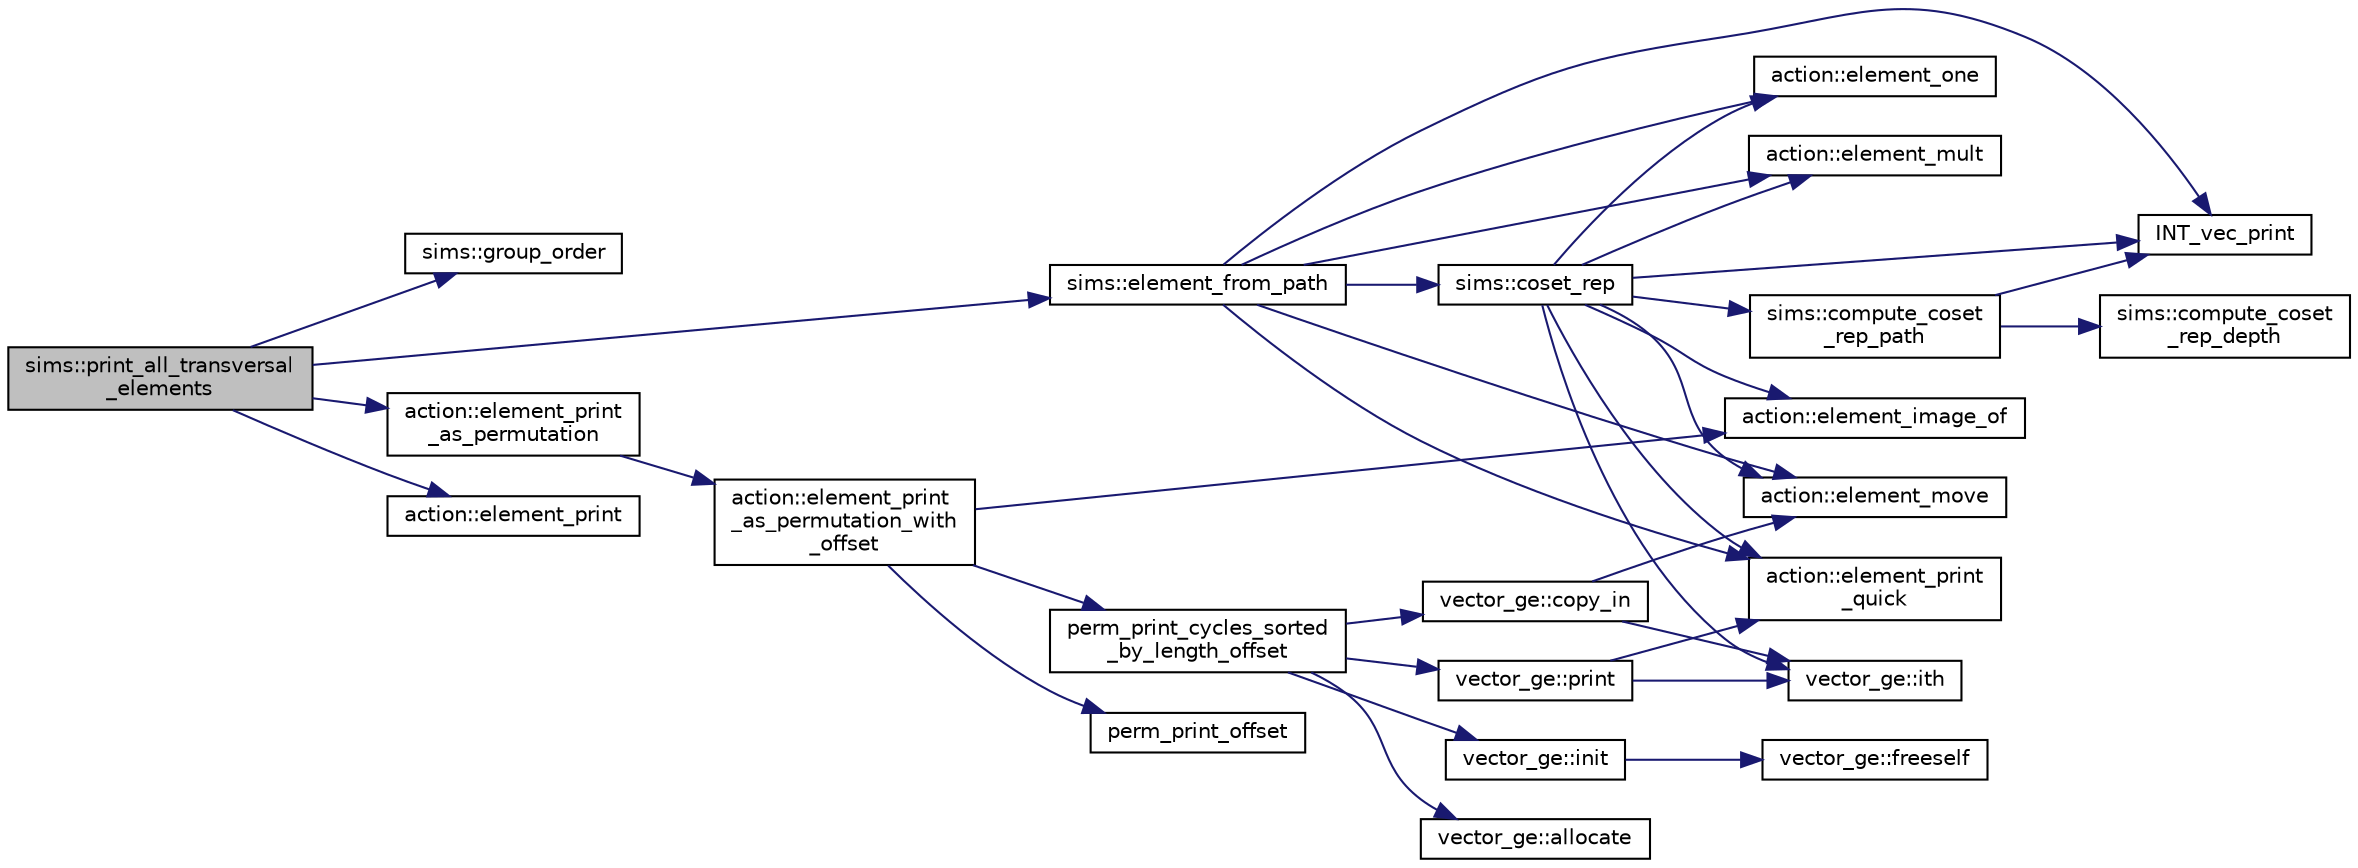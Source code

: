 digraph "sims::print_all_transversal_elements"
{
  edge [fontname="Helvetica",fontsize="10",labelfontname="Helvetica",labelfontsize="10"];
  node [fontname="Helvetica",fontsize="10",shape=record];
  rankdir="LR";
  Node8467 [label="sims::print_all_transversal\l_elements",height=0.2,width=0.4,color="black", fillcolor="grey75", style="filled", fontcolor="black"];
  Node8467 -> Node8468 [color="midnightblue",fontsize="10",style="solid",fontname="Helvetica"];
  Node8468 [label="sims::group_order",height=0.2,width=0.4,color="black", fillcolor="white", style="filled",URL="$d9/df3/classsims.html#aa442445175656570fa35febbe790efad"];
  Node8467 -> Node8469 [color="midnightblue",fontsize="10",style="solid",fontname="Helvetica"];
  Node8469 [label="sims::element_from_path",height=0.2,width=0.4,color="black", fillcolor="white", style="filled",URL="$d9/df3/classsims.html#a4a9bc25b1b8e61ba34d6d3d9f9fb8ab8"];
  Node8469 -> Node8470 [color="midnightblue",fontsize="10",style="solid",fontname="Helvetica"];
  Node8470 [label="INT_vec_print",height=0.2,width=0.4,color="black", fillcolor="white", style="filled",URL="$df/dbf/sajeeb_8_c.html#a79a5901af0b47dd0d694109543c027fe"];
  Node8469 -> Node8471 [color="midnightblue",fontsize="10",style="solid",fontname="Helvetica"];
  Node8471 [label="action::element_one",height=0.2,width=0.4,color="black", fillcolor="white", style="filled",URL="$d2/d86/classaction.html#a780a105daf04d6d1fe7e2f63b3c88e3b"];
  Node8469 -> Node8472 [color="midnightblue",fontsize="10",style="solid",fontname="Helvetica"];
  Node8472 [label="sims::coset_rep",height=0.2,width=0.4,color="black", fillcolor="white", style="filled",URL="$d9/df3/classsims.html#a3d669dba4d005cd2399388f27f44cd04"];
  Node8472 -> Node8473 [color="midnightblue",fontsize="10",style="solid",fontname="Helvetica"];
  Node8473 [label="sims::compute_coset\l_rep_path",height=0.2,width=0.4,color="black", fillcolor="white", style="filled",URL="$d9/df3/classsims.html#a22a53a24eb86dcfe54cb3588776a4d96"];
  Node8473 -> Node8474 [color="midnightblue",fontsize="10",style="solid",fontname="Helvetica"];
  Node8474 [label="sims::compute_coset\l_rep_depth",height=0.2,width=0.4,color="black", fillcolor="white", style="filled",URL="$d9/df3/classsims.html#abfeb782bd253f1df5253486afb120f6f"];
  Node8473 -> Node8470 [color="midnightblue",fontsize="10",style="solid",fontname="Helvetica"];
  Node8472 -> Node8470 [color="midnightblue",fontsize="10",style="solid",fontname="Helvetica"];
  Node8472 -> Node8471 [color="midnightblue",fontsize="10",style="solid",fontname="Helvetica"];
  Node8472 -> Node8475 [color="midnightblue",fontsize="10",style="solid",fontname="Helvetica"];
  Node8475 [label="vector_ge::ith",height=0.2,width=0.4,color="black", fillcolor="white", style="filled",URL="$d4/d6e/classvector__ge.html#a1ff002e8b746a9beb119d57dcd4a15ff"];
  Node8472 -> Node8476 [color="midnightblue",fontsize="10",style="solid",fontname="Helvetica"];
  Node8476 [label="action::element_print\l_quick",height=0.2,width=0.4,color="black", fillcolor="white", style="filled",URL="$d2/d86/classaction.html#a4844680cf6750396f76494a28655265b"];
  Node8472 -> Node8477 [color="midnightblue",fontsize="10",style="solid",fontname="Helvetica"];
  Node8477 [label="action::element_mult",height=0.2,width=0.4,color="black", fillcolor="white", style="filled",URL="$d2/d86/classaction.html#ae9e36b2cae1f0f7bd7144097fa9a34b3"];
  Node8472 -> Node8478 [color="midnightblue",fontsize="10",style="solid",fontname="Helvetica"];
  Node8478 [label="action::element_move",height=0.2,width=0.4,color="black", fillcolor="white", style="filled",URL="$d2/d86/classaction.html#a550947491bbb534d3d7951f50198a874"];
  Node8472 -> Node8479 [color="midnightblue",fontsize="10",style="solid",fontname="Helvetica"];
  Node8479 [label="action::element_image_of",height=0.2,width=0.4,color="black", fillcolor="white", style="filled",URL="$d2/d86/classaction.html#ae09559d4537a048fc860f8a74a31393d"];
  Node8469 -> Node8476 [color="midnightblue",fontsize="10",style="solid",fontname="Helvetica"];
  Node8469 -> Node8477 [color="midnightblue",fontsize="10",style="solid",fontname="Helvetica"];
  Node8469 -> Node8478 [color="midnightblue",fontsize="10",style="solid",fontname="Helvetica"];
  Node8467 -> Node8480 [color="midnightblue",fontsize="10",style="solid",fontname="Helvetica"];
  Node8480 [label="action::element_print",height=0.2,width=0.4,color="black", fillcolor="white", style="filled",URL="$d2/d86/classaction.html#ae38c3ef3c1125213733d63c6fc3c40cd"];
  Node8467 -> Node8481 [color="midnightblue",fontsize="10",style="solid",fontname="Helvetica"];
  Node8481 [label="action::element_print\l_as_permutation",height=0.2,width=0.4,color="black", fillcolor="white", style="filled",URL="$d2/d86/classaction.html#a2975618a8203187b688a67c947150bb8"];
  Node8481 -> Node8482 [color="midnightblue",fontsize="10",style="solid",fontname="Helvetica"];
  Node8482 [label="action::element_print\l_as_permutation_with\l_offset",height=0.2,width=0.4,color="black", fillcolor="white", style="filled",URL="$d2/d86/classaction.html#addd61d869434abaad431124a6d858396"];
  Node8482 -> Node8479 [color="midnightblue",fontsize="10",style="solid",fontname="Helvetica"];
  Node8482 -> Node8483 [color="midnightblue",fontsize="10",style="solid",fontname="Helvetica"];
  Node8483 [label="perm_print_offset",height=0.2,width=0.4,color="black", fillcolor="white", style="filled",URL="$d2/d7c/combinatorics_8_c.html#ab87deef2ba9e4d2ce386a19eeaffecf3"];
  Node8482 -> Node8484 [color="midnightblue",fontsize="10",style="solid",fontname="Helvetica"];
  Node8484 [label="perm_print_cycles_sorted\l_by_length_offset",height=0.2,width=0.4,color="black", fillcolor="white", style="filled",URL="$d5/d90/action__global_8_c.html#a9d1f2e34879c04dbc45d08984a8066e3"];
  Node8484 -> Node8485 [color="midnightblue",fontsize="10",style="solid",fontname="Helvetica"];
  Node8485 [label="vector_ge::init",height=0.2,width=0.4,color="black", fillcolor="white", style="filled",URL="$d4/d6e/classvector__ge.html#afe1d6befd1f1501e6be34afbaa9d30a8"];
  Node8485 -> Node8486 [color="midnightblue",fontsize="10",style="solid",fontname="Helvetica"];
  Node8486 [label="vector_ge::freeself",height=0.2,width=0.4,color="black", fillcolor="white", style="filled",URL="$d4/d6e/classvector__ge.html#aa002e4b715cc73a9b8b367d29700b452"];
  Node8484 -> Node8487 [color="midnightblue",fontsize="10",style="solid",fontname="Helvetica"];
  Node8487 [label="vector_ge::allocate",height=0.2,width=0.4,color="black", fillcolor="white", style="filled",URL="$d4/d6e/classvector__ge.html#a35b062a9201b30f0a87bf87702d243ae"];
  Node8484 -> Node8488 [color="midnightblue",fontsize="10",style="solid",fontname="Helvetica"];
  Node8488 [label="vector_ge::copy_in",height=0.2,width=0.4,color="black", fillcolor="white", style="filled",URL="$d4/d6e/classvector__ge.html#ad02ebf2d4e8bbf095685aea921999145"];
  Node8488 -> Node8475 [color="midnightblue",fontsize="10",style="solid",fontname="Helvetica"];
  Node8488 -> Node8478 [color="midnightblue",fontsize="10",style="solid",fontname="Helvetica"];
  Node8484 -> Node8489 [color="midnightblue",fontsize="10",style="solid",fontname="Helvetica"];
  Node8489 [label="vector_ge::print",height=0.2,width=0.4,color="black", fillcolor="white", style="filled",URL="$d4/d6e/classvector__ge.html#a0d260cce035c20b32d7989c50670aa8a"];
  Node8489 -> Node8476 [color="midnightblue",fontsize="10",style="solid",fontname="Helvetica"];
  Node8489 -> Node8475 [color="midnightblue",fontsize="10",style="solid",fontname="Helvetica"];
}
